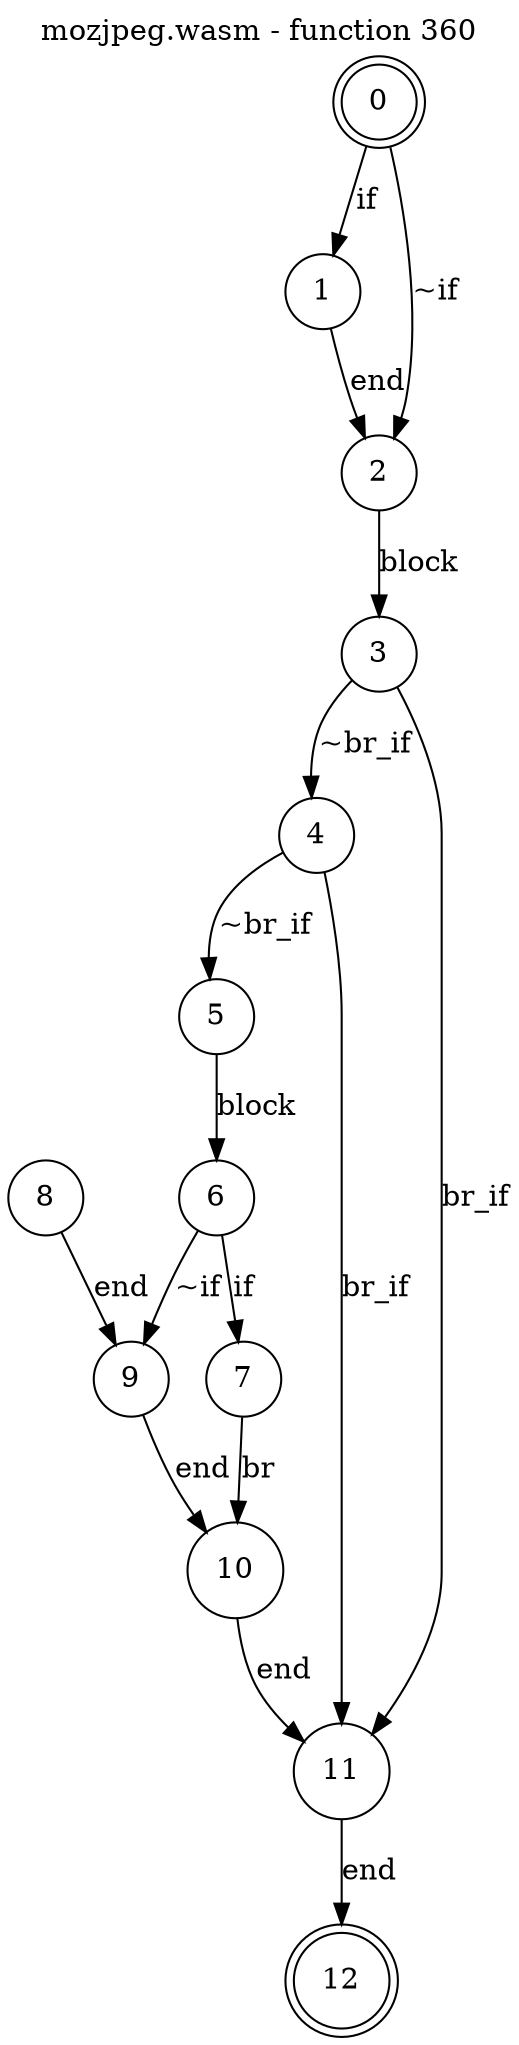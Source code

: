 digraph finite_state_machine {
    label = "mozjpeg.wasm - function 360"
    labelloc =  t
    labelfontsize = 16
    labelfontcolor = black
    labelfontname = "Helvetica"
    node [shape = doublecircle]; 0 12;
    node [shape = circle];
    0 -> 1[label = "if"];
    0 -> 2[label = "~if"];
    1 -> 2[label = "end"];
    2 -> 3[label = "block"];
    3 -> 4[label = "~br_if"];
    3 -> 11[label = "br_if"];
    4 -> 5[label = "~br_if"];
    4 -> 11[label = "br_if"];
    5 -> 6[label = "block"];
    6 -> 7[label = "if"];
    6 -> 9[label = "~if"];
    7 -> 10[label = "br"];
    8 -> 9[label = "end"];
    9 -> 10[label = "end"];
    10 -> 11[label = "end"];
    11 -> 12[label = "end"];
}
